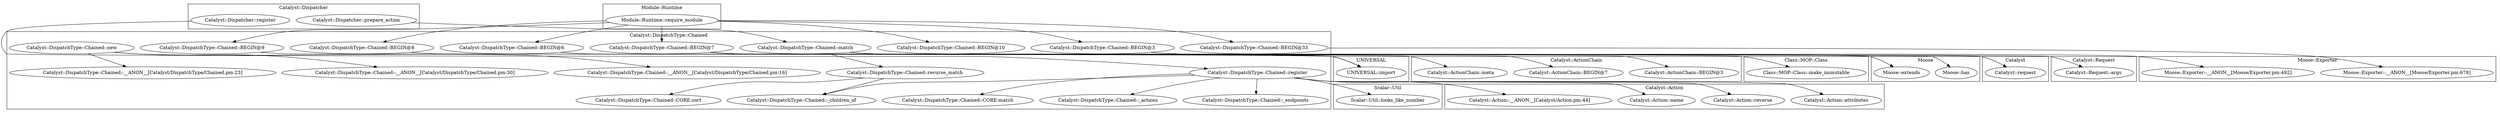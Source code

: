 digraph {
graph [overlap=false]
subgraph cluster_Catalyst_Dispatcher {
	label="Catalyst::Dispatcher";
	"Catalyst::Dispatcher::prepare_action";
	"Catalyst::Dispatcher::register";
}
subgraph cluster_Catalyst {
	label="Catalyst";
	"Catalyst::request";
}
subgraph cluster_Catalyst_ActionChain {
	label="Catalyst::ActionChain";
	"Catalyst::ActionChain::BEGIN@3";
	"Catalyst::ActionChain::BEGIN@7";
	"Catalyst::ActionChain::meta";
}
subgraph cluster_Catalyst_Request {
	label="Catalyst::Request";
	"Catalyst::Request::args";
}
subgraph cluster_Scalar_Util {
	label="Scalar::Util";
	"Scalar::Util::looks_like_number";
}
subgraph cluster_Catalyst_Action {
	label="Catalyst::Action";
	"Catalyst::Action::attributes";
	"Catalyst::Action::reverse";
	"Catalyst::Action::name";
	"Catalyst::Action::__ANON__[Catalyst/Action.pm:44]";
}
subgraph cluster_UNIVERSAL {
	label="UNIVERSAL";
	"UNIVERSAL::import";
}
subgraph cluster_Catalyst_DispatchType_Chained {
	label="Catalyst::DispatchType::Chained";
	"Catalyst::DispatchType::Chained::__ANON__[Catalyst/DispatchType/Chained.pm:23]";
	"Catalyst::DispatchType::Chained::_actions";
	"Catalyst::DispatchType::Chained::recurse_match";
	"Catalyst::DispatchType::Chained::BEGIN@6";
	"Catalyst::DispatchType::Chained::BEGIN@8";
	"Catalyst::DispatchType::Chained::BEGIN@9";
	"Catalyst::DispatchType::Chained::CORE:sort";
	"Catalyst::DispatchType::Chained::BEGIN@7";
	"Catalyst::DispatchType::Chained::__ANON__[Catalyst/DispatchType/Chained.pm:30]";
	"Catalyst::DispatchType::Chained::__ANON__[Catalyst/DispatchType/Chained.pm:16]";
	"Catalyst::DispatchType::Chained::BEGIN@10";
	"Catalyst::DispatchType::Chained::match";
	"Catalyst::DispatchType::Chained::new";
	"Catalyst::DispatchType::Chained::_endpoints";
	"Catalyst::DispatchType::Chained::register";
	"Catalyst::DispatchType::Chained::BEGIN@3";
	"Catalyst::DispatchType::Chained::CORE:match";
	"Catalyst::DispatchType::Chained::_children_of";
	"Catalyst::DispatchType::Chained::BEGIN@33";
}
subgraph cluster_Class_MOP_Class {
	label="Class::MOP::Class";
	"Class::MOP::Class::make_immutable";
}
subgraph cluster_Moose {
	label="Moose";
	"Moose::has";
	"Moose::extends";
}
subgraph cluster_Module_Runtime {
	label="Module::Runtime";
	"Module::Runtime::require_module";
}
subgraph cluster_Moose_Exporter {
	label="Moose::Exporter";
	"Moose::Exporter::__ANON__[Moose/Exporter.pm:492]";
	"Moose::Exporter::__ANON__[Moose/Exporter.pm:678]";
}
"Catalyst::DispatchType::Chained::BEGIN@7" -> "Moose::extends";
"Catalyst::DispatchType::Chained::new" -> "Catalyst::DispatchType::Chained::__ANON__[Catalyst/DispatchType/Chained.pm:16]";
"Module::Runtime::require_module" -> "Catalyst::DispatchType::Chained::BEGIN@9";
"Catalyst::DispatchType::Chained::recurse_match" -> "Catalyst::DispatchType::Chained::CORE:sort";
"Catalyst::DispatchType::Chained::BEGIN@7" -> "UNIVERSAL::import";
"Catalyst::DispatchType::Chained::BEGIN@8" -> "UNIVERSAL::import";
"Catalyst::DispatchType::Chained::BEGIN@6" -> "UNIVERSAL::import";
"Catalyst::DispatchType::Chained::BEGIN@9" -> "UNIVERSAL::import";
"Catalyst::DispatchType::Chained::register" -> "Catalyst::DispatchType::Chained::_endpoints";
"Catalyst::DispatchType::Chained::BEGIN@7" -> "Moose::has";
"Catalyst::DispatchType::Chained::register" -> "Scalar::Util::looks_like_number";
"Catalyst::DispatchType::Chained::match" -> "Catalyst::request";
"Catalyst::DispatchType::Chained::BEGIN@7" -> "Catalyst::ActionChain::BEGIN@3";
"Catalyst::DispatchType::Chained::register" -> "Catalyst::DispatchType::Chained::CORE:match";
"Module::Runtime::require_module" -> "Catalyst::DispatchType::Chained::BEGIN@8";
"Catalyst::DispatchType::Chained::register" -> "Catalyst::Action::reverse";
"Catalyst::DispatchType::Chained::match" -> "Catalyst::DispatchType::Chained::recurse_match";
"Catalyst::DispatchType::Chained::BEGIN@33" -> "Moose::Exporter::__ANON__[Moose/Exporter.pm:678]";
"Catalyst::DispatchType::Chained::BEGIN@3" -> "Moose::Exporter::__ANON__[Moose/Exporter.pm:492]";
"Catalyst::Dispatcher::prepare_action" -> "Catalyst::DispatchType::Chained::match";
"Catalyst::DispatchType::Chained::register" -> "Catalyst::Action::attributes";
"Module::Runtime::require_module" -> "Catalyst::DispatchType::Chained::BEGIN@3";
"Catalyst::DispatchType::Chained::register" -> "Catalyst::Action::__ANON__[Catalyst/Action.pm:44]";
"Catalyst::DispatchType::Chained::register" -> "Catalyst::DispatchType::Chained::_actions";
"Catalyst::DispatchType::Chained::BEGIN@7" -> "Catalyst::ActionChain::meta";
"Module::Runtime::require_module" -> "Catalyst::DispatchType::Chained::BEGIN@6";
"Catalyst::DispatchType::Chained::BEGIN@7" -> "Catalyst::ActionChain::BEGIN@7";
"Catalyst::DispatchType::Chained::new" -> "Catalyst::DispatchType::Chained::__ANON__[Catalyst/DispatchType/Chained.pm:30]";
"Module::Runtime::require_module" -> "Catalyst::DispatchType::Chained::BEGIN@33";
"Catalyst::DispatchType::Chained::BEGIN@7" -> "Class::MOP::Class::make_immutable";
"Module::Runtime::require_module" -> "Catalyst::DispatchType::Chained::BEGIN@7";
"Module::Runtime::require_module" -> "Catalyst::DispatchType::Chained::BEGIN@10";
"Catalyst::DispatchType::Chained::register" -> "Catalyst::Action::name";
"Catalyst::DispatchType::Chained::match" -> "Catalyst::Request::args";
"Catalyst::DispatchType::Chained::register" -> "Catalyst::DispatchType::Chained::_children_of";
"Catalyst::DispatchType::Chained::recurse_match" -> "Catalyst::DispatchType::Chained::_children_of";
"Catalyst::DispatchType::Chained::new" -> "Catalyst::DispatchType::Chained::__ANON__[Catalyst/DispatchType/Chained.pm:23]";
"Catalyst::Dispatcher::register" -> "Catalyst::DispatchType::Chained::register";
}
